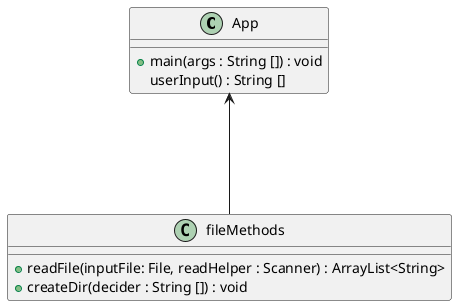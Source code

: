 @startuml
'https://plantuml.com/class-diagram

class App
class fileMethods

App <--- fileMethods

class App{
+main(args : String []) : void
userInput() : String []
}

class fileMethods{
    +readFile(inputFile: File, readHelper : Scanner) : ArrayList<String>
    +createDir(decider : String []) : void
}
@enduml